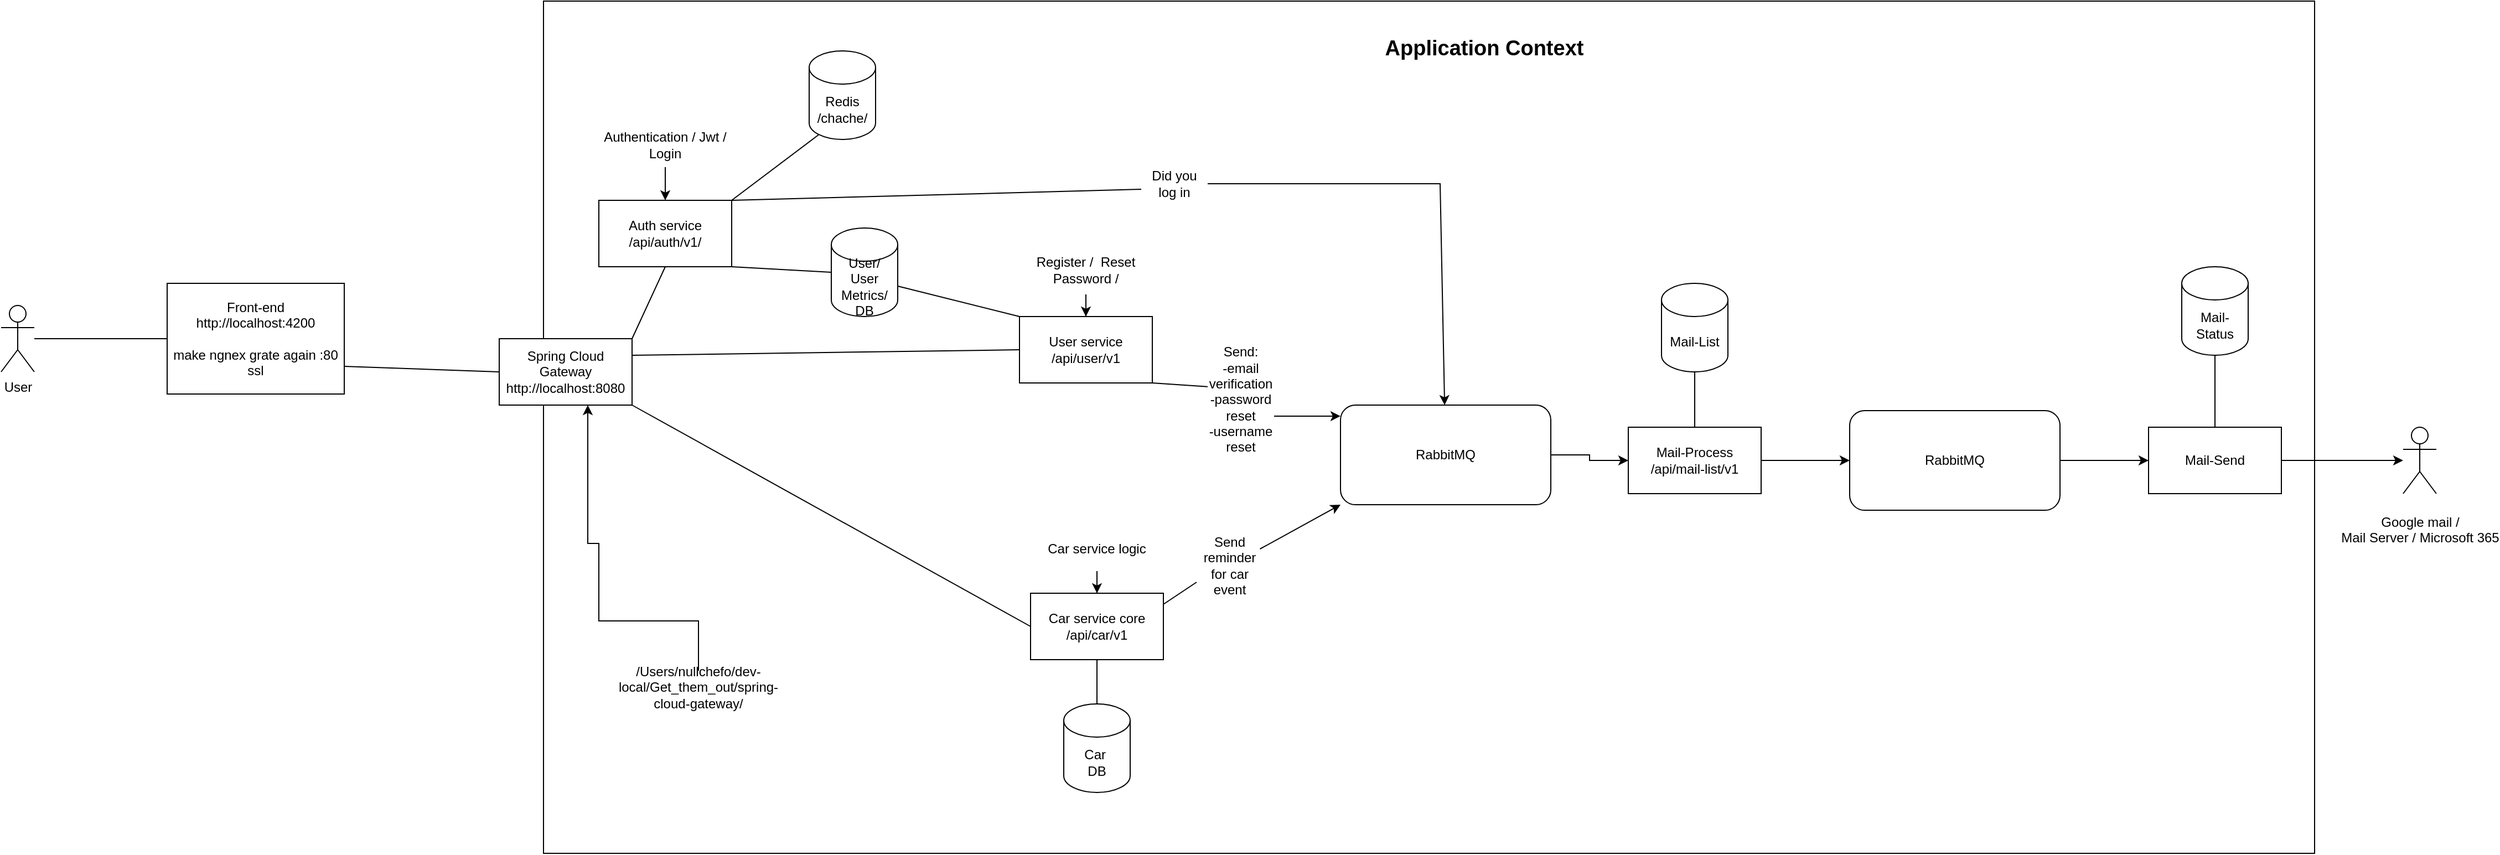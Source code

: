 <mxfile version="20.3.0" type="device"><diagram id="H1Oaz1pXkBTEmv_UMwv5" name="Page-1"><mxGraphModel dx="1933" dy="1949" grid="1" gridSize="10" guides="1" tooltips="1" connect="1" arrows="1" fold="1" page="1" pageScale="1" pageWidth="827" pageHeight="1169" math="0" shadow="0"><root><mxCell id="0"/><mxCell id="1" parent="0"/><mxCell id="fwT7p3AAmDBZfTfhS7Sz-58" value="" style="rounded=0;whiteSpace=wrap;html=1;" vertex="1" parent="1"><mxGeometry x="40" y="-115" width="1600" height="770" as="geometry"/></mxCell><mxCell id="fwT7p3AAmDBZfTfhS7Sz-2" value="User" style="shape=umlActor;verticalLabelPosition=bottom;verticalAlign=top;html=1;outlineConnect=0;" vertex="1" parent="1"><mxGeometry x="-450" y="160" width="30" height="60" as="geometry"/></mxCell><mxCell id="fwT7p3AAmDBZfTfhS7Sz-6" value="Auth service&lt;br&gt;/api/auth/v1/" style="rounded=0;whiteSpace=wrap;html=1;" vertex="1" parent="1"><mxGeometry x="90" y="65" width="120" height="60" as="geometry"/></mxCell><mxCell id="fwT7p3AAmDBZfTfhS7Sz-8" value="" style="edgeStyle=orthogonalEdgeStyle;rounded=0;orthogonalLoop=1;jettySize=auto;html=1;" edge="1" parent="1" source="fwT7p3AAmDBZfTfhS7Sz-7" target="fwT7p3AAmDBZfTfhS7Sz-6"><mxGeometry relative="1" as="geometry"/></mxCell><mxCell id="fwT7p3AAmDBZfTfhS7Sz-7" value="Authentication / Jwt / Login" style="text;html=1;strokeColor=none;fillColor=none;align=center;verticalAlign=middle;whiteSpace=wrap;rounded=0;" vertex="1" parent="1"><mxGeometry x="90" y="-5" width="120" height="40" as="geometry"/></mxCell><mxCell id="fwT7p3AAmDBZfTfhS7Sz-9" value="" style="endArrow=none;html=1;rounded=0;exitX=1;exitY=0;exitDx=0;exitDy=0;entryX=0.5;entryY=1;entryDx=0;entryDy=0;" edge="1" parent="1" source="fwT7p3AAmDBZfTfhS7Sz-22" target="fwT7p3AAmDBZfTfhS7Sz-6"><mxGeometry width="50" height="50" relative="1" as="geometry"><mxPoint x="235" y="220" as="sourcePoint"/><mxPoint x="245" y="160" as="targetPoint"/></mxGeometry></mxCell><mxCell id="fwT7p3AAmDBZfTfhS7Sz-10" value="User service&lt;br&gt;/api/user/v1" style="rounded=0;whiteSpace=wrap;html=1;" vertex="1" parent="1"><mxGeometry x="470" y="170" width="120" height="60" as="geometry"/></mxCell><mxCell id="fwT7p3AAmDBZfTfhS7Sz-19" value="" style="edgeStyle=orthogonalEdgeStyle;rounded=0;orthogonalLoop=1;jettySize=auto;html=1;" edge="1" parent="1" source="fwT7p3AAmDBZfTfhS7Sz-11" target="fwT7p3AAmDBZfTfhS7Sz-10"><mxGeometry relative="1" as="geometry"/></mxCell><mxCell id="fwT7p3AAmDBZfTfhS7Sz-11" value="Register /&amp;nbsp; Reset Password /" style="text;html=1;strokeColor=none;fillColor=none;align=center;verticalAlign=middle;whiteSpace=wrap;rounded=0;" vertex="1" parent="1"><mxGeometry x="470" y="105" width="120" height="45" as="geometry"/></mxCell><mxCell id="fwT7p3AAmDBZfTfhS7Sz-13" value="" style="endArrow=none;html=1;rounded=0;exitX=1;exitY=0.25;exitDx=0;exitDy=0;entryX=0;entryY=0.5;entryDx=0;entryDy=0;" edge="1" parent="1" source="fwT7p3AAmDBZfTfhS7Sz-22" target="fwT7p3AAmDBZfTfhS7Sz-10"><mxGeometry width="50" height="50" relative="1" as="geometry"><mxPoint x="300" y="230" as="sourcePoint"/><mxPoint x="440" y="320" as="targetPoint"/></mxGeometry></mxCell><mxCell id="fwT7p3AAmDBZfTfhS7Sz-15" value="Car service core&lt;br&gt;/api/car/v1" style="rounded=0;whiteSpace=wrap;html=1;" vertex="1" parent="1"><mxGeometry x="480" y="420" width="120" height="60" as="geometry"/></mxCell><mxCell id="fwT7p3AAmDBZfTfhS7Sz-16" value="" style="endArrow=none;html=1;rounded=0;exitX=1;exitY=1;exitDx=0;exitDy=0;entryX=0;entryY=0.5;entryDx=0;entryDy=0;" edge="1" parent="1" source="fwT7p3AAmDBZfTfhS7Sz-22" target="fwT7p3AAmDBZfTfhS7Sz-15"><mxGeometry width="50" height="50" relative="1" as="geometry"><mxPoint x="300" y="260" as="sourcePoint"/><mxPoint x="440" y="320" as="targetPoint"/></mxGeometry></mxCell><mxCell id="fwT7p3AAmDBZfTfhS7Sz-18" value="" style="edgeStyle=orthogonalEdgeStyle;rounded=0;orthogonalLoop=1;jettySize=auto;html=1;" edge="1" parent="1" source="fwT7p3AAmDBZfTfhS7Sz-17" target="fwT7p3AAmDBZfTfhS7Sz-15"><mxGeometry relative="1" as="geometry"/></mxCell><mxCell id="fwT7p3AAmDBZfTfhS7Sz-17" value="Car service logic" style="text;html=1;strokeColor=none;fillColor=none;align=center;verticalAlign=middle;whiteSpace=wrap;rounded=0;" vertex="1" parent="1"><mxGeometry x="480" y="360" width="120" height="40" as="geometry"/></mxCell><mxCell id="fwT7p3AAmDBZfTfhS7Sz-20" value="User/&lt;br&gt;User Metrics/&lt;br&gt;DB" style="shape=cylinder3;whiteSpace=wrap;html=1;boundedLbl=1;backgroundOutline=1;size=15;rounded=1;" vertex="1" parent="1"><mxGeometry x="300" y="90" width="60" height="80" as="geometry"/></mxCell><mxCell id="fwT7p3AAmDBZfTfhS7Sz-21" value="Redis&lt;br&gt;/chache/" style="shape=cylinder3;whiteSpace=wrap;html=1;boundedLbl=1;backgroundOutline=1;size=15;rounded=1;" vertex="1" parent="1"><mxGeometry x="280" y="-70" width="60" height="80" as="geometry"/></mxCell><mxCell id="fwT7p3AAmDBZfTfhS7Sz-22" value="Spring Cloud Gateway&lt;br&gt;http://localhost:8080" style="rounded=0;whiteSpace=wrap;html=1;" vertex="1" parent="1"><mxGeometry y="190" width="120" height="60" as="geometry"/></mxCell><mxCell id="fwT7p3AAmDBZfTfhS7Sz-30" value="" style="endArrow=none;html=1;rounded=0;entryX=0;entryY=0.5;entryDx=0;entryDy=0;entryPerimeter=0;exitX=1;exitY=1;exitDx=0;exitDy=0;" edge="1" parent="1" source="fwT7p3AAmDBZfTfhS7Sz-6" target="fwT7p3AAmDBZfTfhS7Sz-20"><mxGeometry width="50" height="50" relative="1" as="geometry"><mxPoint x="310" y="140" as="sourcePoint"/><mxPoint x="360" y="90" as="targetPoint"/><Array as="points"/></mxGeometry></mxCell><mxCell id="fwT7p3AAmDBZfTfhS7Sz-31" value="" style="endArrow=none;html=1;rounded=0;exitX=0;exitY=0;exitDx=0;exitDy=0;entryX=1;entryY=0;entryDx=0;entryDy=52.5;entryPerimeter=0;" edge="1" parent="1" source="fwT7p3AAmDBZfTfhS7Sz-10" target="fwT7p3AAmDBZfTfhS7Sz-20"><mxGeometry width="50" height="50" relative="1" as="geometry"><mxPoint x="370" y="160" as="sourcePoint"/><mxPoint x="420" y="110" as="targetPoint"/></mxGeometry></mxCell><mxCell id="fwT7p3AAmDBZfTfhS7Sz-68" value="" style="edgeStyle=orthogonalEdgeStyle;rounded=0;orthogonalLoop=1;jettySize=auto;html=1;fontSize=19;" edge="1" parent="1" source="fwT7p3AAmDBZfTfhS7Sz-33" target="fwT7p3AAmDBZfTfhS7Sz-34"><mxGeometry relative="1" as="geometry"/></mxCell><mxCell id="fwT7p3AAmDBZfTfhS7Sz-33" value="RabbitMQ" style="rounded=1;whiteSpace=wrap;html=1;" vertex="1" parent="1"><mxGeometry x="760" y="250" width="190" height="90" as="geometry"/></mxCell><mxCell id="fwT7p3AAmDBZfTfhS7Sz-70" value="" style="edgeStyle=orthogonalEdgeStyle;rounded=0;orthogonalLoop=1;jettySize=auto;html=1;fontSize=19;" edge="1" parent="1" source="fwT7p3AAmDBZfTfhS7Sz-34" target="fwT7p3AAmDBZfTfhS7Sz-36"><mxGeometry relative="1" as="geometry"/></mxCell><mxCell id="fwT7p3AAmDBZfTfhS7Sz-34" value="Mail-Process&lt;br&gt;/api/mail-list/v1" style="rounded=0;whiteSpace=wrap;html=1;" vertex="1" parent="1"><mxGeometry x="1020" y="270" width="120" height="60" as="geometry"/></mxCell><mxCell id="fwT7p3AAmDBZfTfhS7Sz-35" value="Mail-List" style="shape=cylinder3;whiteSpace=wrap;html=1;boundedLbl=1;backgroundOutline=1;size=15;rounded=1;" vertex="1" parent="1"><mxGeometry x="1050" y="140" width="60" height="80" as="geometry"/></mxCell><mxCell id="fwT7p3AAmDBZfTfhS7Sz-71" value="" style="edgeStyle=orthogonalEdgeStyle;rounded=0;orthogonalLoop=1;jettySize=auto;html=1;fontSize=19;" edge="1" parent="1" source="fwT7p3AAmDBZfTfhS7Sz-36" target="fwT7p3AAmDBZfTfhS7Sz-37"><mxGeometry relative="1" as="geometry"/></mxCell><mxCell id="fwT7p3AAmDBZfTfhS7Sz-36" value="RabbitMQ" style="rounded=1;whiteSpace=wrap;html=1;" vertex="1" parent="1"><mxGeometry x="1220" y="255" width="190" height="90" as="geometry"/></mxCell><mxCell id="fwT7p3AAmDBZfTfhS7Sz-41" value="" style="edgeStyle=orthogonalEdgeStyle;rounded=0;orthogonalLoop=1;jettySize=auto;html=1;" edge="1" parent="1" source="fwT7p3AAmDBZfTfhS7Sz-37" target="fwT7p3AAmDBZfTfhS7Sz-39"><mxGeometry relative="1" as="geometry"/></mxCell><mxCell id="fwT7p3AAmDBZfTfhS7Sz-37" value="Mail-Send" style="rounded=0;whiteSpace=wrap;html=1;" vertex="1" parent="1"><mxGeometry x="1490" y="270" width="120" height="60" as="geometry"/></mxCell><mxCell id="fwT7p3AAmDBZfTfhS7Sz-38" value="Mail-Status" style="shape=cylinder3;whiteSpace=wrap;html=1;boundedLbl=1;backgroundOutline=1;size=15;rounded=1;" vertex="1" parent="1"><mxGeometry x="1520" y="125" width="60" height="80" as="geometry"/></mxCell><mxCell id="fwT7p3AAmDBZfTfhS7Sz-39" value="&lt;p style=&quot;line-height: 1.2;&quot;&gt;Google mail /&lt;br&gt;Mail Server / Microsoft 365&lt;br&gt;&lt;/p&gt;" style="shape=umlActor;verticalLabelPosition=bottom;verticalAlign=top;html=1;outlineConnect=0;rounded=1;" vertex="1" parent="1"><mxGeometry x="1720" y="270" width="30" height="60" as="geometry"/></mxCell><mxCell id="fwT7p3AAmDBZfTfhS7Sz-40" value="Car&amp;nbsp;&lt;br&gt;DB" style="shape=cylinder3;whiteSpace=wrap;html=1;boundedLbl=1;backgroundOutline=1;size=15;rounded=1;" vertex="1" parent="1"><mxGeometry x="510" y="520" width="60" height="80" as="geometry"/></mxCell><mxCell id="fwT7p3AAmDBZfTfhS7Sz-43" value="" style="endArrow=classic;html=1;rounded=0;entryX=0;entryY=1;entryDx=0;entryDy=0;startArrow=none;" edge="1" parent="1" source="fwT7p3AAmDBZfTfhS7Sz-44" target="fwT7p3AAmDBZfTfhS7Sz-33"><mxGeometry width="50" height="50" relative="1" as="geometry"><mxPoint x="600" y="430" as="sourcePoint"/><mxPoint x="650" y="380" as="targetPoint"/></mxGeometry></mxCell><mxCell id="fwT7p3AAmDBZfTfhS7Sz-44" value="Send reminder for car event" style="text;html=1;strokeColor=none;fillColor=none;align=center;verticalAlign=middle;whiteSpace=wrap;rounded=0;" vertex="1" parent="1"><mxGeometry x="630" y="380" width="60" height="30" as="geometry"/></mxCell><mxCell id="fwT7p3AAmDBZfTfhS7Sz-45" value="" style="endArrow=none;html=1;rounded=0;entryX=0;entryY=1;entryDx=0;entryDy=0;" edge="1" parent="1" target="fwT7p3AAmDBZfTfhS7Sz-44"><mxGeometry width="50" height="50" relative="1" as="geometry"><mxPoint x="600" y="430" as="sourcePoint"/><mxPoint x="720" y="340" as="targetPoint"/></mxGeometry></mxCell><mxCell id="fwT7p3AAmDBZfTfhS7Sz-46" value="" style="endArrow=classic;html=1;rounded=0;entryX=0;entryY=0.111;entryDx=0;entryDy=0;entryPerimeter=0;exitX=1;exitY=1;exitDx=0;exitDy=0;startArrow=none;" edge="1" parent="1" source="fwT7p3AAmDBZfTfhS7Sz-47" target="fwT7p3AAmDBZfTfhS7Sz-33"><mxGeometry width="50" height="50" relative="1" as="geometry"><mxPoint x="600" y="240" as="sourcePoint"/><mxPoint x="650" y="190" as="targetPoint"/></mxGeometry></mxCell><mxCell id="fwT7p3AAmDBZfTfhS7Sz-47" value="Send:&lt;br&gt;-email verification&lt;br&gt;-password reset&lt;br&gt;-username reset" style="text;html=1;strokeColor=none;fillColor=none;align=center;verticalAlign=middle;whiteSpace=wrap;rounded=0;" vertex="1" parent="1"><mxGeometry x="640" y="230" width="60" height="30" as="geometry"/></mxCell><mxCell id="fwT7p3AAmDBZfTfhS7Sz-48" value="" style="endArrow=none;html=1;rounded=0;entryX=0;entryY=0.111;entryDx=0;entryDy=0;entryPerimeter=0;exitX=1;exitY=1;exitDx=0;exitDy=0;" edge="1" parent="1" source="fwT7p3AAmDBZfTfhS7Sz-10" target="fwT7p3AAmDBZfTfhS7Sz-47"><mxGeometry width="50" height="50" relative="1" as="geometry"><mxPoint x="610" y="270" as="sourcePoint"/><mxPoint x="720" y="259.99" as="targetPoint"/></mxGeometry></mxCell><mxCell id="fwT7p3AAmDBZfTfhS7Sz-49" value="" style="endArrow=classic;html=1;rounded=0;exitX=1;exitY=0.5;exitDx=0;exitDy=0;startArrow=none;" edge="1" parent="1" source="fwT7p3AAmDBZfTfhS7Sz-50" target="fwT7p3AAmDBZfTfhS7Sz-33"><mxGeometry width="50" height="50" relative="1" as="geometry"><mxPoint x="310" y="100" as="sourcePoint"/><mxPoint x="810" y="100" as="targetPoint"/><Array as="points"><mxPoint x="850" y="50"/></Array></mxGeometry></mxCell><mxCell id="fwT7p3AAmDBZfTfhS7Sz-50" value="Did you log in" style="text;html=1;strokeColor=none;fillColor=none;align=center;verticalAlign=middle;whiteSpace=wrap;rounded=0;" vertex="1" parent="1"><mxGeometry x="580" y="35" width="60" height="30" as="geometry"/></mxCell><mxCell id="fwT7p3AAmDBZfTfhS7Sz-51" value="" style="endArrow=none;html=1;rounded=0;exitX=1;exitY=0;exitDx=0;exitDy=0;entryX=0;entryY=0.667;entryDx=0;entryDy=0;entryPerimeter=0;" edge="1" parent="1" source="fwT7p3AAmDBZfTfhS7Sz-6" target="fwT7p3AAmDBZfTfhS7Sz-50"><mxGeometry width="50" height="50" relative="1" as="geometry"><mxPoint x="305" y="115" as="sourcePoint"/><mxPoint x="720" y="310.03" as="targetPoint"/></mxGeometry></mxCell><mxCell id="fwT7p3AAmDBZfTfhS7Sz-53" value="" style="edgeStyle=orthogonalEdgeStyle;rounded=0;orthogonalLoop=1;jettySize=auto;html=1;" edge="1" parent="1" source="fwT7p3AAmDBZfTfhS7Sz-52" target="fwT7p3AAmDBZfTfhS7Sz-22"><mxGeometry relative="1" as="geometry"><Array as="points"><mxPoint x="90" y="445"/><mxPoint x="90" y="375"/><mxPoint x="80" y="375"/></Array></mxGeometry></mxCell><mxCell id="fwT7p3AAmDBZfTfhS7Sz-52" value="/Users/nullchefo/dev-local/Get_them_out/spring-cloud-gateway/" style="text;html=1;strokeColor=none;fillColor=none;align=center;verticalAlign=middle;whiteSpace=wrap;rounded=0;" vertex="1" parent="1"><mxGeometry x="150" y="490" width="60" height="30" as="geometry"/></mxCell><mxCell id="fwT7p3AAmDBZfTfhS7Sz-55" value="Front-end&lt;br&gt;http://localhost:4200&lt;br&gt;&lt;br&gt;make ngnex grate again :80 ssl" style="rounded=0;whiteSpace=wrap;html=1;" vertex="1" parent="1"><mxGeometry x="-300" y="140" width="160" height="100" as="geometry"/></mxCell><mxCell id="fwT7p3AAmDBZfTfhS7Sz-56" value="" style="endArrow=none;html=1;rounded=0;entryX=0;entryY=0.5;entryDx=0;entryDy=0;" edge="1" parent="1" source="fwT7p3AAmDBZfTfhS7Sz-2" target="fwT7p3AAmDBZfTfhS7Sz-55"><mxGeometry width="50" height="50" relative="1" as="geometry"><mxPoint x="-250" y="255" as="sourcePoint"/><mxPoint x="-200" y="205" as="targetPoint"/></mxGeometry></mxCell><mxCell id="fwT7p3AAmDBZfTfhS7Sz-57" value="" style="endArrow=none;html=1;rounded=0;entryX=0;entryY=0.5;entryDx=0;entryDy=0;exitX=1;exitY=0.75;exitDx=0;exitDy=0;" edge="1" parent="1" source="fwT7p3AAmDBZfTfhS7Sz-55" target="fwT7p3AAmDBZfTfhS7Sz-22"><mxGeometry width="50" height="50" relative="1" as="geometry"><mxPoint x="-60" y="500" as="sourcePoint"/><mxPoint x="-10" y="450" as="targetPoint"/><Array as="points"/></mxGeometry></mxCell><mxCell id="fwT7p3AAmDBZfTfhS7Sz-60" value="" style="endArrow=none;html=1;rounded=0;entryX=0.5;entryY=1;entryDx=0;entryDy=0;" edge="1" parent="1" source="fwT7p3AAmDBZfTfhS7Sz-40" target="fwT7p3AAmDBZfTfhS7Sz-15"><mxGeometry width="50" height="50" relative="1" as="geometry"><mxPoint x="500" y="530" as="sourcePoint"/><mxPoint x="550" y="480" as="targetPoint"/></mxGeometry></mxCell><mxCell id="fwT7p3AAmDBZfTfhS7Sz-61" value="Application Context" style="text;html=1;strokeColor=none;fillColor=none;align=center;verticalAlign=middle;whiteSpace=wrap;rounded=0;fontSize=19;fontStyle=1" vertex="1" parent="1"><mxGeometry x="770" y="-90" width="240" height="35" as="geometry"/></mxCell><mxCell id="fwT7p3AAmDBZfTfhS7Sz-65" value="" style="endArrow=none;html=1;rounded=0;fontSize=19;entryX=0.145;entryY=1;entryDx=0;entryDy=-4.35;entryPerimeter=0;" edge="1" parent="1" target="fwT7p3AAmDBZfTfhS7Sz-21"><mxGeometry width="50" height="50" relative="1" as="geometry"><mxPoint x="210" y="65" as="sourcePoint"/><mxPoint x="260" y="15" as="targetPoint"/></mxGeometry></mxCell><mxCell id="fwT7p3AAmDBZfTfhS7Sz-72" value="" style="endArrow=none;html=1;rounded=0;fontSize=19;entryX=0.5;entryY=1;entryDx=0;entryDy=0;entryPerimeter=0;exitX=0.5;exitY=0;exitDx=0;exitDy=0;" edge="1" parent="1" source="fwT7p3AAmDBZfTfhS7Sz-37" target="fwT7p3AAmDBZfTfhS7Sz-38"><mxGeometry width="50" height="50" relative="1" as="geometry"><mxPoint x="1540" y="265" as="sourcePoint"/><mxPoint x="1590" y="215" as="targetPoint"/></mxGeometry></mxCell><mxCell id="fwT7p3AAmDBZfTfhS7Sz-73" value="" style="endArrow=none;html=1;rounded=0;fontSize=19;entryX=0.5;entryY=1;entryDx=0;entryDy=0;entryPerimeter=0;exitX=0.5;exitY=0;exitDx=0;exitDy=0;" edge="1" parent="1" source="fwT7p3AAmDBZfTfhS7Sz-34" target="fwT7p3AAmDBZfTfhS7Sz-35"><mxGeometry width="50" height="50" relative="1" as="geometry"><mxPoint x="1070" y="280" as="sourcePoint"/><mxPoint x="1120" y="230" as="targetPoint"/></mxGeometry></mxCell></root></mxGraphModel></diagram></mxfile>